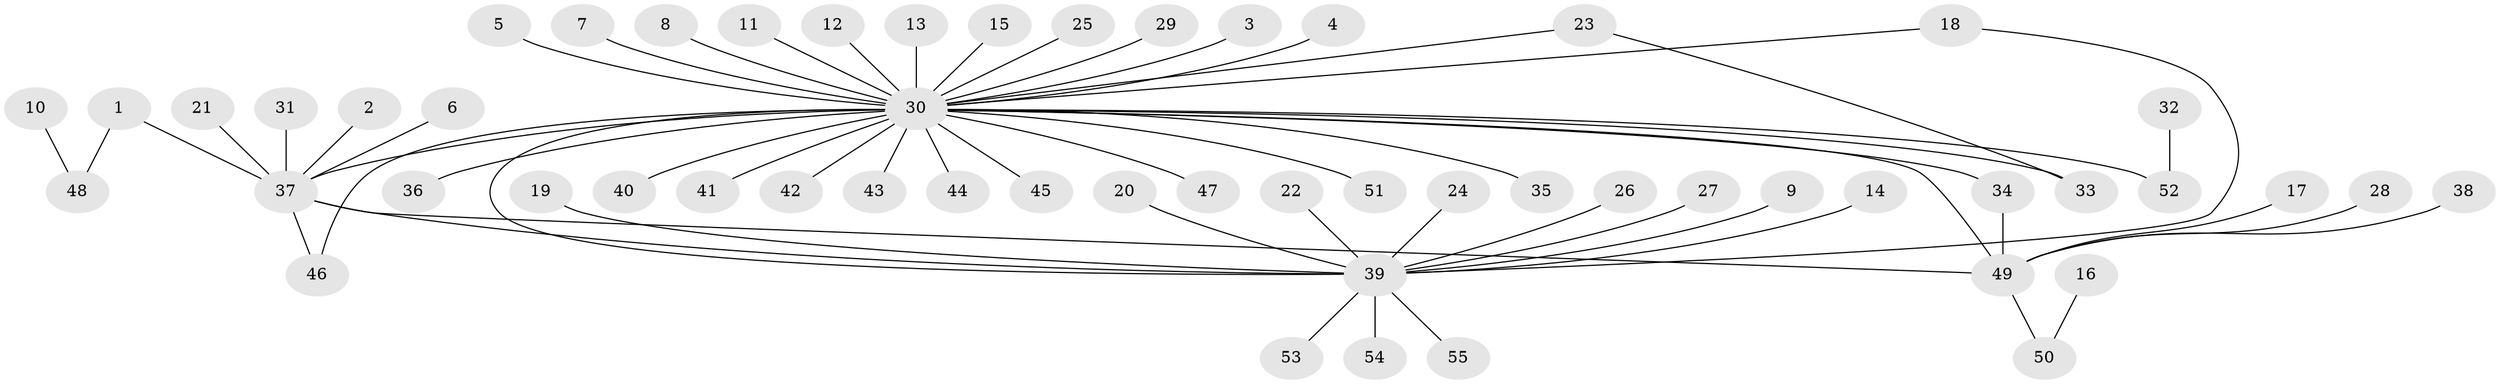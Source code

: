 // original degree distribution, {16: 0.009174311926605505, 10: 0.009174311926605505, 12: 0.027522935779816515, 5: 0.03669724770642202, 6: 0.01834862385321101, 2: 0.1834862385321101, 1: 0.5963302752293578, 3: 0.06422018348623854, 4: 0.045871559633027525, 8: 0.009174311926605505}
// Generated by graph-tools (version 1.1) at 2025/49/03/09/25 03:49:51]
// undirected, 55 vertices, 60 edges
graph export_dot {
graph [start="1"]
  node [color=gray90,style=filled];
  1;
  2;
  3;
  4;
  5;
  6;
  7;
  8;
  9;
  10;
  11;
  12;
  13;
  14;
  15;
  16;
  17;
  18;
  19;
  20;
  21;
  22;
  23;
  24;
  25;
  26;
  27;
  28;
  29;
  30;
  31;
  32;
  33;
  34;
  35;
  36;
  37;
  38;
  39;
  40;
  41;
  42;
  43;
  44;
  45;
  46;
  47;
  48;
  49;
  50;
  51;
  52;
  53;
  54;
  55;
  1 -- 37 [weight=1.0];
  1 -- 48 [weight=1.0];
  2 -- 37 [weight=1.0];
  3 -- 30 [weight=1.0];
  4 -- 30 [weight=1.0];
  5 -- 30 [weight=1.0];
  6 -- 37 [weight=1.0];
  7 -- 30 [weight=1.0];
  8 -- 30 [weight=1.0];
  9 -- 39 [weight=1.0];
  10 -- 48 [weight=1.0];
  11 -- 30 [weight=1.0];
  12 -- 30 [weight=1.0];
  13 -- 30 [weight=1.0];
  14 -- 39 [weight=1.0];
  15 -- 30 [weight=1.0];
  16 -- 50 [weight=1.0];
  17 -- 49 [weight=1.0];
  18 -- 30 [weight=1.0];
  18 -- 39 [weight=1.0];
  19 -- 39 [weight=1.0];
  20 -- 39 [weight=1.0];
  21 -- 37 [weight=1.0];
  22 -- 39 [weight=1.0];
  23 -- 30 [weight=1.0];
  23 -- 33 [weight=1.0];
  24 -- 39 [weight=1.0];
  25 -- 30 [weight=1.0];
  26 -- 39 [weight=1.0];
  27 -- 39 [weight=1.0];
  28 -- 49 [weight=1.0];
  29 -- 30 [weight=1.0];
  30 -- 33 [weight=1.0];
  30 -- 34 [weight=1.0];
  30 -- 35 [weight=1.0];
  30 -- 36 [weight=1.0];
  30 -- 37 [weight=3.0];
  30 -- 39 [weight=2.0];
  30 -- 40 [weight=2.0];
  30 -- 41 [weight=1.0];
  30 -- 42 [weight=1.0];
  30 -- 43 [weight=1.0];
  30 -- 44 [weight=1.0];
  30 -- 45 [weight=1.0];
  30 -- 46 [weight=1.0];
  30 -- 47 [weight=1.0];
  30 -- 49 [weight=2.0];
  30 -- 51 [weight=1.0];
  30 -- 52 [weight=1.0];
  31 -- 37 [weight=1.0];
  32 -- 52 [weight=1.0];
  34 -- 49 [weight=1.0];
  37 -- 39 [weight=1.0];
  37 -- 46 [weight=1.0];
  37 -- 49 [weight=1.0];
  38 -- 49 [weight=1.0];
  39 -- 53 [weight=1.0];
  39 -- 54 [weight=1.0];
  39 -- 55 [weight=1.0];
  49 -- 50 [weight=1.0];
}
